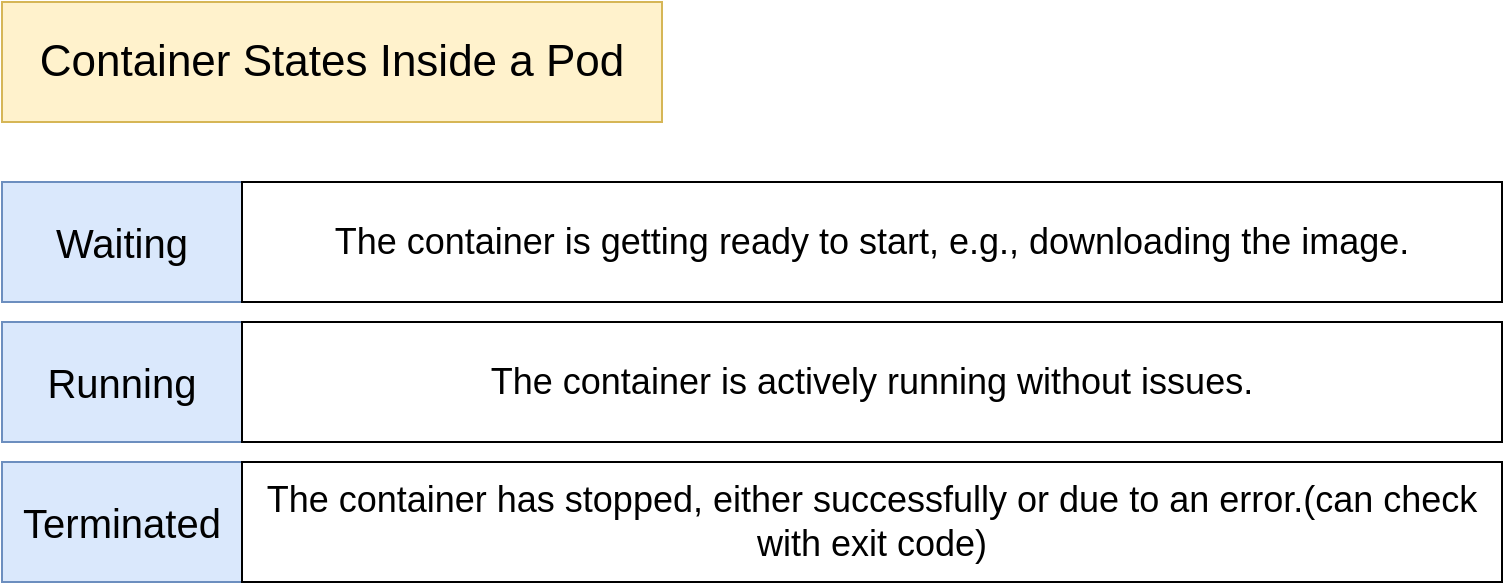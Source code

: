 <mxfile version="24.7.5" pages="3">
  <diagram id="KHo_5J6GZrtTXdPAAQgd" name="Container States">
    <mxGraphModel dx="1110" dy="480" grid="1" gridSize="10" guides="1" tooltips="1" connect="1" arrows="1" fold="1" page="1" pageScale="1" pageWidth="850" pageHeight="1100" math="0" shadow="0">
      <root>
        <mxCell id="0" />
        <mxCell id="1" parent="0" />
        <mxCell id="hdFqUQYygrPtSAIwE9g0-1" value="&lt;font style=&quot;font-size: 20px;&quot;&gt;Waiting&lt;/font&gt;" style="rounded=0;whiteSpace=wrap;html=1;fillColor=#dae8fc;strokeColor=#6c8ebf;" parent="1" vertex="1">
          <mxGeometry x="40" y="180" width="120" height="60" as="geometry" />
        </mxCell>
        <mxCell id="hdFqUQYygrPtSAIwE9g0-2" value="&lt;font style=&quot;font-size: 18px;&quot;&gt;The container is getting ready to start, e.g., downloading the image.&lt;/font&gt;" style="rounded=0;whiteSpace=wrap;html=1;" parent="1" vertex="1">
          <mxGeometry x="160" y="180" width="630" height="60" as="geometry" />
        </mxCell>
        <mxCell id="hdFqUQYygrPtSAIwE9g0-3" value="&lt;font style=&quot;font-size: 20px;&quot;&gt;Running&lt;/font&gt;" style="rounded=0;whiteSpace=wrap;html=1;fillColor=#dae8fc;strokeColor=#6c8ebf;" parent="1" vertex="1">
          <mxGeometry x="40" y="250" width="120" height="60" as="geometry" />
        </mxCell>
        <mxCell id="hdFqUQYygrPtSAIwE9g0-4" value="&lt;font style=&quot;font-size: 18px;&quot;&gt;The container is actively running without issues.&lt;/font&gt;" style="rounded=0;whiteSpace=wrap;html=1;" parent="1" vertex="1">
          <mxGeometry x="160" y="250" width="630" height="60" as="geometry" />
        </mxCell>
        <mxCell id="hdFqUQYygrPtSAIwE9g0-5" value="&lt;font style=&quot;font-size: 20px;&quot;&gt;Terminated&lt;/font&gt;" style="rounded=0;whiteSpace=wrap;html=1;fillColor=#dae8fc;strokeColor=#6c8ebf;" parent="1" vertex="1">
          <mxGeometry x="40" y="320" width="120" height="60" as="geometry" />
        </mxCell>
        <mxCell id="hdFqUQYygrPtSAIwE9g0-6" value="&lt;font style=&quot;font-size: 18px;&quot;&gt;The container has stopped, either successfully or due to an error.(can check with exit code)&lt;/font&gt;" style="rounded=0;whiteSpace=wrap;html=1;" parent="1" vertex="1">
          <mxGeometry x="160" y="320" width="630" height="60" as="geometry" />
        </mxCell>
        <mxCell id="hdFqUQYygrPtSAIwE9g0-7" value="&lt;font style=&quot;font-size: 22px;&quot;&gt;Container States Inside a Pod&lt;/font&gt;" style="rounded=0;whiteSpace=wrap;html=1;fillColor=#fff2cc;strokeColor=#d6b656;" parent="1" vertex="1">
          <mxGeometry x="40" y="90" width="330" height="60" as="geometry" />
        </mxCell>
      </root>
    </mxGraphModel>
  </diagram>
  <diagram id="Igz_lJ7YhvZMh7-SbayO" name="For Why">
    <mxGraphModel dx="1120" dy="542" grid="1" gridSize="10" guides="1" tooltips="1" connect="1" arrows="1" fold="1" page="1" pageScale="1" pageWidth="850" pageHeight="1100" math="0" shadow="0">
      <root>
        <mxCell id="0" />
        <mxCell id="1" parent="0" />
        <mxCell id="JQqQkKxN2JkfSV1OGTPd-1" value="&lt;font style=&quot;font-size: 20px;&quot;&gt;Abstraction Layer&lt;/font&gt;" style="rounded=0;whiteSpace=wrap;html=1;fillColor=#dae8fc;strokeColor=#6c8ebf;" parent="1" vertex="1">
          <mxGeometry x="270" y="150" width="310" height="60" as="geometry" />
        </mxCell>
        <mxCell id="JQqQkKxN2JkfSV1OGTPd-2" value="&lt;font style=&quot;font-size: 20px;&quot;&gt;Future Flexibility&lt;/font&gt;" style="rounded=0;whiteSpace=wrap;html=1;fillColor=#dae8fc;strokeColor=#6c8ebf;" parent="1" vertex="1">
          <mxGeometry x="270" y="220" width="310" height="60" as="geometry" />
        </mxCell>
        <mxCell id="JQqQkKxN2JkfSV1OGTPd-3" value="&lt;font style=&quot;font-size: 20px;&quot;&gt;Consistency Across Workloads&lt;/font&gt;" style="rounded=0;whiteSpace=wrap;html=1;fillColor=#dae8fc;strokeColor=#6c8ebf;" parent="1" vertex="1">
          <mxGeometry x="270" y="360" width="310" height="60" as="geometry" />
        </mxCell>
        <mxCell id="JQqQkKxN2JkfSV1OGTPd-4" value="&lt;font style=&quot;font-size: 20px;&quot;&gt;Networking Simplification&lt;/font&gt;" style="rounded=0;whiteSpace=wrap;html=1;fillColor=#dae8fc;strokeColor=#6c8ebf;" parent="1" vertex="1">
          <mxGeometry x="270" y="290" width="310" height="60" as="geometry" />
        </mxCell>
      </root>
    </mxGraphModel>
  </diagram>
  <diagram id="A_afQTAHSCx7IxMnfxdT" name="Multi">
    <mxGraphModel dx="1960" dy="480" grid="1" gridSize="10" guides="1" tooltips="1" connect="1" arrows="1" fold="1" page="1" pageScale="1" pageWidth="850" pageHeight="1100" math="0" shadow="0">
      <root>
        <mxCell id="0" />
        <mxCell id="1" parent="0" />
        <mxCell id="aZMtS1FuF4W05B9F2ch6-1" value="" style="rounded=0;whiteSpace=wrap;html=1;fillColor=#dae8fc;strokeColor=#6c8ebf;" parent="1" vertex="1">
          <mxGeometry x="-665" y="250" width="450" height="210" as="geometry" />
        </mxCell>
        <mxCell id="aZMtS1FuF4W05B9F2ch6-2" value="" style="rounded=0;whiteSpace=wrap;html=1;fillColor=#d5e8d4;strokeColor=#82b366;" parent="1" vertex="1">
          <mxGeometry x="-635" y="260" width="380" height="190" as="geometry" />
        </mxCell>
        <mxCell id="aZMtS1FuF4W05B9F2ch6-3" value="&lt;font style=&quot;font-size: 20px;&quot;&gt;&lt;b&gt;Multi-container Pod&lt;/b&gt;&lt;/font&gt;" style="text;whiteSpace=wrap;html=1;" parent="1" vertex="1">
          <mxGeometry x="-555" y="210" width="240" height="40" as="geometry" />
        </mxCell>
        <mxCell id="aZMtS1FuF4W05B9F2ch6-4" value="&lt;font style=&quot;font-size: 20px;&quot;&gt;&lt;b&gt;db &lt;/b&gt;Container&lt;/font&gt;" style="rounded=0;whiteSpace=wrap;html=1;" parent="1" vertex="1">
          <mxGeometry x="-625" y="320" width="155" height="70" as="geometry" />
        </mxCell>
        <mxCell id="aZMtS1FuF4W05B9F2ch6-5" value="&lt;font style=&quot;font-size: 18px;&quot;&gt;Primary Container&lt;/font&gt;" style="text;html=1;align=center;verticalAlign=middle;whiteSpace=wrap;rounded=0;" parent="1" vertex="1">
          <mxGeometry x="-850" y="345" width="210" height="30" as="geometry" />
        </mxCell>
        <mxCell id="aZMtS1FuF4W05B9F2ch6-6" value="" style="shape=curlyBracket;whiteSpace=wrap;html=1;rounded=1;flipH=1;labelPosition=right;verticalLabelPosition=middle;align=left;verticalAlign=middle;" parent="1" vertex="1">
          <mxGeometry x="-260" y="295" width="50" height="130" as="geometry" />
        </mxCell>
        <mxCell id="aZMtS1FuF4W05B9F2ch6-7" value="&lt;font style=&quot;font-size: 20px;&quot;&gt;&lt;b&gt;logger&amp;nbsp;&lt;/b&gt;Container&lt;/font&gt;" style="rounded=0;whiteSpace=wrap;html=1;" parent="1" vertex="1">
          <mxGeometry x="-430" y="280" width="170" height="70" as="geometry" />
        </mxCell>
        <mxCell id="aZMtS1FuF4W05B9F2ch6-8" value="&lt;font style=&quot;font-size: 20px;&quot;&gt;&lt;b&gt;backup&amp;nbsp;&lt;/b&gt;Container&lt;/font&gt;" style="rounded=0;whiteSpace=wrap;html=1;" parent="1" vertex="1">
          <mxGeometry x="-430" y="370" width="170" height="70" as="geometry" />
        </mxCell>
        <mxCell id="aZMtS1FuF4W05B9F2ch6-9" value="&lt;font style=&quot;font-size: 20px;&quot;&gt;SideCar / Supporting Containers&lt;/font&gt;" style="text;html=1;align=center;verticalAlign=middle;whiteSpace=wrap;rounded=0;" parent="1" vertex="1">
          <mxGeometry x="-245" y="355" width="270" height="30" as="geometry" />
        </mxCell>
        <mxCell id="aZMtS1FuF4W05B9F2ch6-10" value="" style="shape=curlyBracket;whiteSpace=wrap;html=1;rounded=1;labelPosition=left;verticalLabelPosition=middle;align=right;verticalAlign=middle;" parent="1" vertex="1">
          <mxGeometry x="-675" y="330" width="35" height="60" as="geometry" />
        </mxCell>
        <mxCell id="aZMtS1FuF4W05B9F2ch6-11" value="&lt;font style=&quot;font-size: 20px;&quot;&gt;Shared Network&lt;/font&gt;" style="rounded=0;whiteSpace=wrap;html=1;fillColor=#dae8fc;strokeColor=#6c8ebf;" parent="1" vertex="1">
          <mxGeometry x="195" y="240" width="315" height="60" as="geometry" />
        </mxCell>
        <mxCell id="aZMtS1FuF4W05B9F2ch6-12" value="&lt;font style=&quot;font-size: 20px;&quot;&gt;Shared Storage&lt;/font&gt;" style="rounded=0;whiteSpace=wrap;html=1;fillColor=#dae8fc;strokeColor=#6c8ebf;" parent="1" vertex="1">
          <mxGeometry x="195" y="310" width="315" height="60" as="geometry" />
        </mxCell>
        <mxCell id="aZMtS1FuF4W05B9F2ch6-13" value="&lt;font style=&quot;font-size: 20px;&quot;&gt;Communicate inside through LOCALHOST:&amp;lt;port&amp;gt;&lt;/font&gt;" style="rounded=0;whiteSpace=wrap;html=1;fillColor=#dae8fc;strokeColor=#6c8ebf;" parent="1" vertex="1">
          <mxGeometry x="195" y="385" width="315" height="75" as="geometry" />
        </mxCell>
        <mxCell id="aZMtS1FuF4W05B9F2ch6-14" value="&lt;font style=&quot;font-size: 24px;&quot;&gt;&lt;b&gt;10.0.0.2&lt;/b&gt;&lt;/font&gt;" style="text;html=1;align=center;verticalAlign=middle;resizable=0;points=[];autosize=1;strokeColor=none;fillColor=none;" parent="1" vertex="1">
          <mxGeometry x="-500" y="473" width="110" height="40" as="geometry" />
        </mxCell>
        <mxCell id="aZMtS1FuF4W05B9F2ch6-15" value="&lt;font style=&quot;font-size: 20px;&quot;&gt;Not a Good Practice Until Needs Specifically&lt;/font&gt;" style="rounded=0;whiteSpace=wrap;html=1;fillColor=#f8cecc;strokeColor=#b85450;" parent="1" vertex="1">
          <mxGeometry x="-815" y="120" width="430" height="60" as="geometry" />
        </mxCell>
        <mxCell id="cJ2OZIn7oVwVMlbQF7KU-1" value="&lt;font style=&quot;font-size: 20px;&quot;&gt;&lt;b&gt;supported&amp;nbsp;&lt;/b&gt;Container&lt;/font&gt;" style="rounded=0;whiteSpace=wrap;html=1;" vertex="1" parent="1">
          <mxGeometry x="-605" y="260" width="215" height="70" as="geometry" />
        </mxCell>
      </root>
    </mxGraphModel>
  </diagram>
</mxfile>
